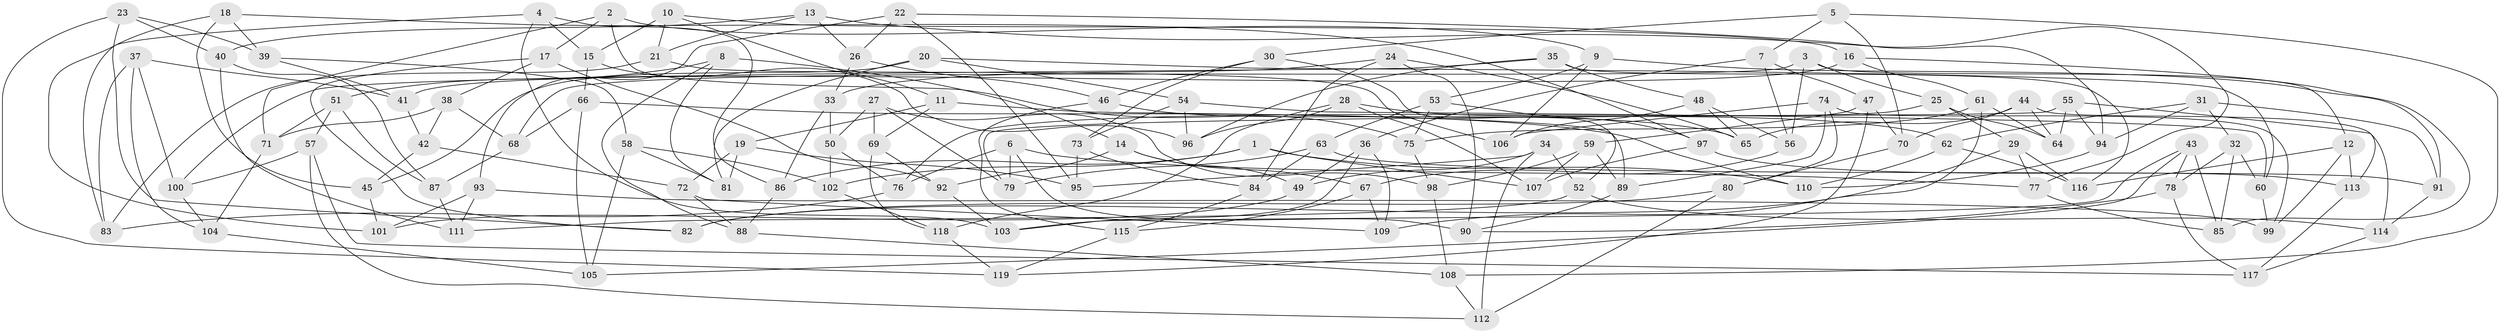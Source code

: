 // Generated by graph-tools (version 1.1) at 2025/03/03/09/25 03:03:07]
// undirected, 119 vertices, 238 edges
graph export_dot {
graph [start="1"]
  node [color=gray90,style=filled];
  1;
  2;
  3;
  4;
  5;
  6;
  7;
  8;
  9;
  10;
  11;
  12;
  13;
  14;
  15;
  16;
  17;
  18;
  19;
  20;
  21;
  22;
  23;
  24;
  25;
  26;
  27;
  28;
  29;
  30;
  31;
  32;
  33;
  34;
  35;
  36;
  37;
  38;
  39;
  40;
  41;
  42;
  43;
  44;
  45;
  46;
  47;
  48;
  49;
  50;
  51;
  52;
  53;
  54;
  55;
  56;
  57;
  58;
  59;
  60;
  61;
  62;
  63;
  64;
  65;
  66;
  67;
  68;
  69;
  70;
  71;
  72;
  73;
  74;
  75;
  76;
  77;
  78;
  79;
  80;
  81;
  82;
  83;
  84;
  85;
  86;
  87;
  88;
  89;
  90;
  91;
  92;
  93;
  94;
  95;
  96;
  97;
  98;
  99;
  100;
  101;
  102;
  103;
  104;
  105;
  106;
  107;
  108;
  109;
  110;
  111;
  112;
  113;
  114;
  115;
  116;
  117;
  118;
  119;
  1 -- 86;
  1 -- 107;
  1 -- 102;
  1 -- 110;
  2 -- 71;
  2 -- 75;
  2 -- 9;
  2 -- 17;
  3 -- 12;
  3 -- 25;
  3 -- 68;
  3 -- 56;
  4 -- 15;
  4 -- 86;
  4 -- 103;
  4 -- 83;
  5 -- 30;
  5 -- 7;
  5 -- 108;
  5 -- 70;
  6 -- 90;
  6 -- 79;
  6 -- 76;
  6 -- 77;
  7 -- 36;
  7 -- 47;
  7 -- 56;
  8 -- 81;
  8 -- 51;
  8 -- 14;
  8 -- 88;
  9 -- 53;
  9 -- 106;
  9 -- 91;
  10 -- 21;
  10 -- 16;
  10 -- 15;
  10 -- 11;
  11 -- 19;
  11 -- 69;
  11 -- 89;
  12 -- 116;
  12 -- 113;
  12 -- 99;
  13 -- 26;
  13 -- 77;
  13 -- 40;
  13 -- 21;
  14 -- 49;
  14 -- 67;
  14 -- 92;
  15 -- 96;
  15 -- 66;
  16 -- 41;
  16 -- 85;
  16 -- 61;
  17 -- 92;
  17 -- 38;
  17 -- 82;
  18 -- 101;
  18 -- 45;
  18 -- 39;
  18 -- 97;
  19 -- 81;
  19 -- 72;
  19 -- 95;
  20 -- 81;
  20 -- 60;
  20 -- 54;
  20 -- 45;
  21 -- 106;
  21 -- 83;
  22 -- 93;
  22 -- 26;
  22 -- 94;
  22 -- 95;
  23 -- 82;
  23 -- 39;
  23 -- 40;
  23 -- 119;
  24 -- 65;
  24 -- 90;
  24 -- 33;
  24 -- 84;
  25 -- 64;
  25 -- 76;
  25 -- 29;
  26 -- 46;
  26 -- 33;
  27 -- 98;
  27 -- 69;
  27 -- 50;
  27 -- 79;
  28 -- 107;
  28 -- 62;
  28 -- 96;
  28 -- 118;
  29 -- 82;
  29 -- 116;
  29 -- 77;
  30 -- 73;
  30 -- 52;
  30 -- 46;
  31 -- 62;
  31 -- 94;
  31 -- 32;
  31 -- 91;
  32 -- 60;
  32 -- 78;
  32 -- 85;
  33 -- 86;
  33 -- 50;
  34 -- 112;
  34 -- 49;
  34 -- 52;
  34 -- 95;
  35 -- 96;
  35 -- 116;
  35 -- 100;
  35 -- 48;
  36 -- 109;
  36 -- 49;
  36 -- 103;
  37 -- 41;
  37 -- 100;
  37 -- 83;
  37 -- 104;
  38 -- 68;
  38 -- 42;
  38 -- 71;
  39 -- 58;
  39 -- 41;
  40 -- 87;
  40 -- 111;
  41 -- 42;
  42 -- 72;
  42 -- 45;
  43 -- 78;
  43 -- 103;
  43 -- 105;
  43 -- 85;
  44 -- 64;
  44 -- 65;
  44 -- 114;
  44 -- 70;
  45 -- 101;
  46 -- 115;
  46 -- 65;
  47 -- 119;
  47 -- 59;
  47 -- 70;
  48 -- 106;
  48 -- 56;
  48 -- 65;
  49 -- 101;
  50 -- 102;
  50 -- 76;
  51 -- 57;
  51 -- 71;
  51 -- 87;
  52 -- 114;
  52 -- 111;
  53 -- 97;
  53 -- 75;
  53 -- 63;
  54 -- 73;
  54 -- 60;
  54 -- 96;
  55 -- 64;
  55 -- 79;
  55 -- 113;
  55 -- 94;
  56 -- 67;
  57 -- 117;
  57 -- 100;
  57 -- 112;
  58 -- 81;
  58 -- 105;
  58 -- 102;
  59 -- 98;
  59 -- 107;
  59 -- 89;
  60 -- 99;
  61 -- 109;
  61 -- 75;
  61 -- 64;
  62 -- 116;
  62 -- 110;
  63 -- 91;
  63 -- 84;
  63 -- 79;
  66 -- 105;
  66 -- 110;
  66 -- 68;
  67 -- 115;
  67 -- 109;
  68 -- 87;
  69 -- 118;
  69 -- 92;
  70 -- 80;
  71 -- 104;
  72 -- 109;
  72 -- 88;
  73 -- 95;
  73 -- 84;
  74 -- 99;
  74 -- 106;
  74 -- 89;
  74 -- 80;
  75 -- 98;
  76 -- 83;
  77 -- 85;
  78 -- 117;
  78 -- 90;
  80 -- 112;
  80 -- 82;
  84 -- 115;
  86 -- 88;
  87 -- 111;
  88 -- 108;
  89 -- 90;
  91 -- 114;
  92 -- 103;
  93 -- 111;
  93 -- 99;
  93 -- 101;
  94 -- 110;
  97 -- 107;
  97 -- 113;
  98 -- 108;
  100 -- 104;
  102 -- 118;
  104 -- 105;
  108 -- 112;
  113 -- 117;
  114 -- 117;
  115 -- 119;
  118 -- 119;
}
